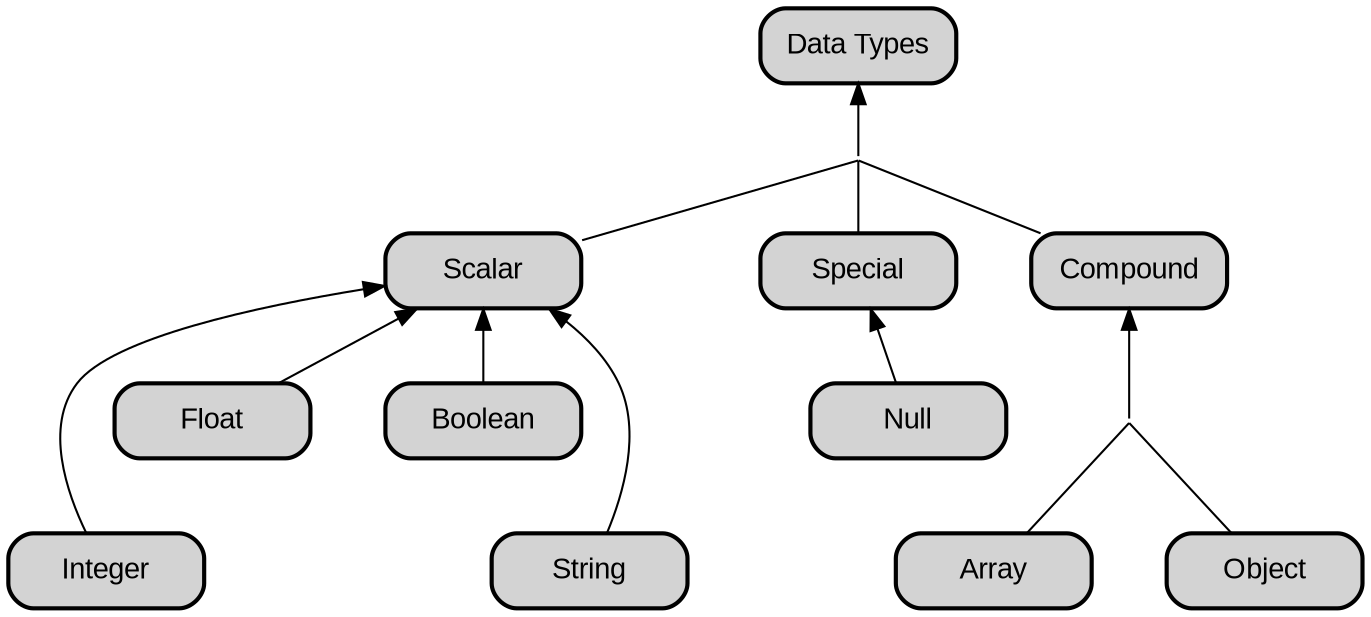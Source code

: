 digraph Types {

  graph [nodesep=0.5]
  node  [style="rounded,filled,bold", shape=box, fixedsize=true, width=1.3, fontname="Arial"]
  edge  [dir=back]
  types [label="Data Types"]
  
  { p0, p1, p2, p3 [width=0, shape=point, style=invis] }

  types -> p0;
  p0 -> { Scalar, Special, Compound } [dir=none]
  Special -> Null
  Scalar -> { Integer, Boolean, Float, String}
  Boolean -> String [style=invis]
  Float -> Integer [style=invis]
  Compound -> p3
  p3 -> { Array, Object } [dir=none]
}